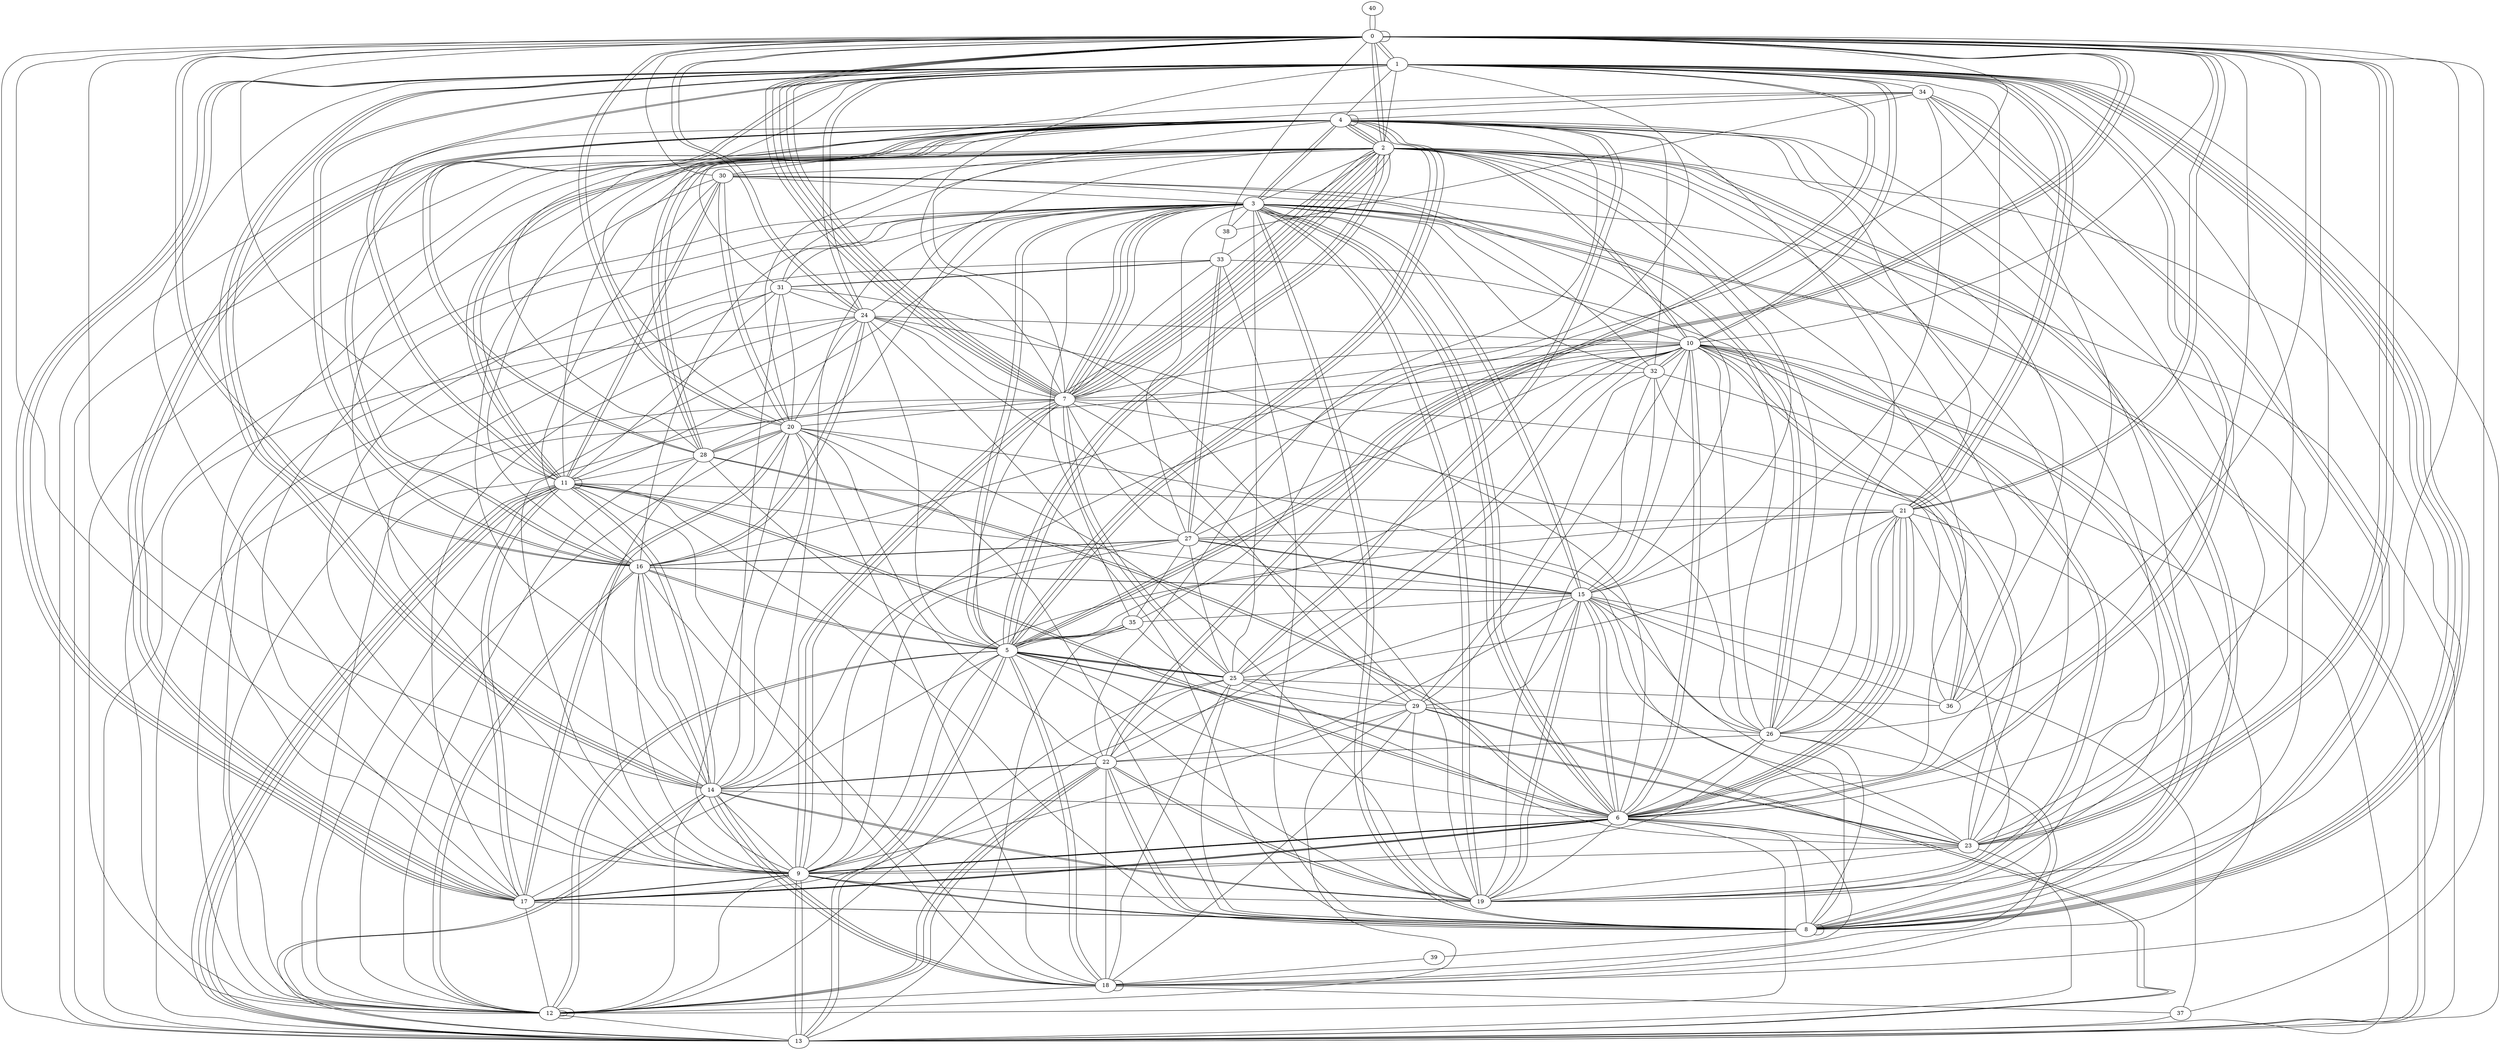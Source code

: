 graph G {
0;
1;
2;
3;
4;
5;
6;
7;
8;
9;
10;
11;
12;
13;
14;
15;
16;
17;
18;
19;
20;
21;
22;
23;
24;
25;
26;
27;
28;
29;
30;
31;
32;
33;
34;
35;
36;
37;
38;
39;
40;
27--10 ;
29--15 ;
2--10 ;
21--27 ;
4--17 ;
6--9 ;
14--22 ;
8--39 ;
40--0 ;
4--8 ;
17--6 ;
6--3 ;
5--0 ;
30--20 ;
7--2 ;
29--24 ;
23--25 ;
7--0 ;
12--10 ;
28--11 ;
2--4 ;
26--8 ;
11--17 ;
12--5 ;
12--22 ;
19--2 ;
17--2 ;
1--21 ;
15--16 ;
7--20 ;
20--1 ;
3--32 ;
16--5 ;
10--16 ;
2--6 ;
3--19 ;
2--7 ;
34--8 ;
16--12 ;
1--28 ;
15--23 ;
7--10 ;
17--8 ;
13--11 ;
10--19 ;
5--0 ;
11--1 ;
13--14 ;
21--19 ;
10--18 ;
25--7 ;
25--29 ;
30--14 ;
16--15 ;
10--6 ;
10--5 ;
33--26 ;
1--0 ;
5--2 ;
27--1 ;
28--3 ;
0--14 ;
24--7 ;
0--19 ;
3--9 ;
0--36 ;
28--4 ;
13--5 ;
9--19 ;
30--3 ;
5--23 ;
4--5 ;
16--24 ;
9--29 ;
30--13 ;
4--2 ;
22--12 ;
20--19 ;
8--9 ;
32--36 ;
2--23 ;
0--24 ;
7--33 ;
20--18 ;
39--18 ;
16--27 ;
28--34 ;
29--10 ;
29--7 ;
9--8 ;
26--3 ;
3--16 ;
22--14 ;
3--13 ;
19--22 ;
9--7 ;
30--11 ;
12--3 ;
7--5 ;
1--4 ;
6--15 ;
14--18 ;
0--13 ;
12--28 ;
3--7 ;
9--5 ;
25--22 ;
2--20 ;
1--14 ;
5--18 ;
17--11 ;
34--15 ;
2--7 ;
12--31 ;
6--18 ;
0--23 ;
6--23 ;
2--0 ;
0--6 ;
0--1 ;
0--24 ;
14--6 ;
2--1 ;
6--3 ;
3--13 ;
27--3 ;
28--9 ;
11--3 ;
24--9 ;
6--28 ;
24--1 ;
2--24 ;
26--20 ;
0--7 ;
33--31 ;
9--27 ;
6--9 ;
10--36 ;
15--19 ;
20--14 ;
18--26 ;
1--22 ;
11--0 ;
5--2 ;
32--29 ;
3--10 ;
26--21 ;
16--0 ;
3--38 ;
14--13 ;
23--34 ;
37--15 ;
9--1 ;
31--2 ;
17--15 ;
19--22 ;
23--27 ;
6--19 ;
3--31 ;
7--2 ;
12--17 ;
0--30 ;
5--0 ;
8--20 ;
2--30 ;
27--33 ;
7--13 ;
14--16 ;
6--26 ;
8--22 ;
26--4 ;
1--8 ;
18--29 ;
16--12 ;
4--25 ;
34--38 ;
6--17 ;
23--10 ;
19--14 ;
9--10 ;
1--6 ;
23--5 ;
3--35 ;
29--12 ;
13--24 ;
33--12 ;
19--3 ;
6--24 ;
9--17 ;
27--16 ;
26--21 ;
20--9 ;
5--28 ;
20--28 ;
9--26 ;
15--18 ;
1--13 ;
15--6 ;
15--10 ;
30--34 ;
25--3 ;
30--20 ;
28--4 ;
10--32 ;
10--1 ;
21--25 ;
12--12 ;
31--9 ;
0--21 ;
37--13 ;
23--19 ;
21--4 ;
13--9 ;
6--17 ;
36--4 ;
3--7 ;
11--8 ;
36--2 ;
15--30 ;
16--5 ;
7--3 ;
3--26 ;
1--8 ;
9--21 ;
6--9 ;
8--24 ;
35--27 ;
38--0 ;
30--32 ;
12--9 ;
20--17 ;
16--4 ;
4--13 ;
19--29 ;
0--9 ;
12--7 ;
1--26 ;
13--9 ;
36--10 ;
11--21 ;
5--25 ;
1--14 ;
18--22 ;
9--16 ;
10--8 ;
8--33 ;
40--0 ;
1--24 ;
0--10 ;
13--35 ;
14--18 ;
22--4 ;
3--5 ;
11--2 ;
26--7 ;
20--17 ;
13--2 ;
22--15 ;
11--1 ;
29--26 ;
18--16 ;
21--6 ;
2--8 ;
8--8 ;
12--13 ;
20--22 ;
31--20 ;
17--24 ;
3--8 ;
6--11 ;
27--33 ;
26--2 ;
11--12 ;
3--5 ;
35--5 ;
25--8 ;
6--11 ;
12--12 ;
4--5 ;
13--23 ;
25--18 ;
38--33 ;
15--35 ;
11--18 ;
0--23 ;
21--1 ;
25--12 ;
27--14 ;
15--11 ;
7--2 ;
34--8 ;
7--9 ;
3--14 ;
19--32 ;
17--3 ;
5--19 ;
17--9 ;
11--11 ;
32--15 ;
1--17 ;
8--1 ;
14--31 ;
34--4 ;
5--35 ;
13--5 ;
24--5 ;
10--19 ;
10--8 ;
1--22 ;
6--21 ;
35--5 ;
4--4 ;
28--4 ;
33--31 ;
0--16 ;
17--4 ;
8--6 ;
12--6 ;
4--3 ;
6--1 ;
34--6 ;
25--36 ;
17--1 ;
0--35 ;
25--5 ;
30--16 ;
7--2 ;
6--21 ;
18--18 ;
37--0 ;
6--3 ;
1--23 ;
1--10 ;
3--8 ;
21--1 ;
25--7 ;
1--16 ;
27--7 ;
8--22 ;
29--13 ;
29--35 ;
4--11 ;
15--8 ;
6--21 ;
21--0 ;
14--9 ;
0--20 ;
31--4 ;
19--14 ;
32--4 ;
13--11 ;
15--36 ;
10--22 ;
15--3 ;
11--13 ;
4--25 ;
11--13 ;
3--4 ;
2--14 ;
31--24 ;
27--15 ;
8--1 ;
6--28 ;
7--0 ;
4--23 ;
2--8 ;
4--16 ;
10--32 ;
12--5 ;
23--9 ;
2--16 ;
26--0 ;
22--12 ;
25--10 ;
4--11 ;
28--20 ;
1--34 ;
33--2 ;
31--19 ;
28--1 ;
18--5 ;
10--6 ;
15--27 ;
15--19 ;
0--7 ;
5--6 ;
11--31 ;
32--7 ;
15--2 ;
4--11 ;
7--0 ;
12--14 ;
18--12 ;
2--12 ;
25--27 ;
13--32 ;
14--11 ;
5--4 ;
16--24 ;
16--14 ;
23--0 ;
3--7 ;
18--37 ;
21--8 ;
14--18 ;
15--3 ;
20--24 ;
2--5 ;
10--2 ;
23--7 ;
20--0 ;
30--11 ;
4--17 ;
17--8 ;
0--0 ;
26--10 ;
4--2 ;
2--18 ;
14--11 ;
16--1 ;
24--10 ;
1--17 ;
26--22 ;
1--7 ;
1--14 ;
5--17 ;
3--2 ;
29--13 ;
0--2 ;
12--20 ;
5--25 ;
4--7 ;
7--9 ;
}
